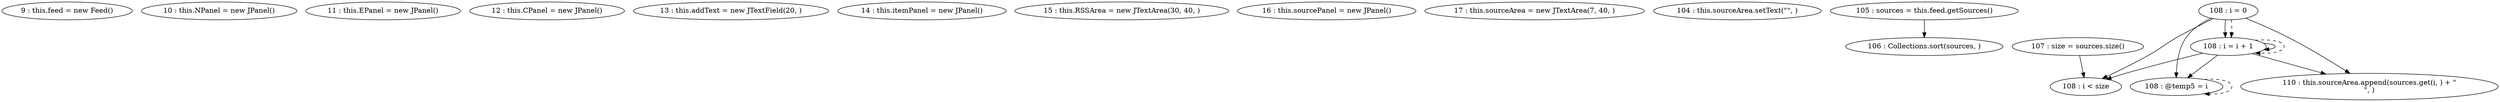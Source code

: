 digraph G {
"9 : this.feed = new Feed()"
"10 : this.NPanel = new JPanel()"
"11 : this.EPanel = new JPanel()"
"12 : this.CPanel = new JPanel()"
"13 : this.addText = new JTextField(20, )"
"14 : this.itemPanel = new JPanel()"
"15 : this.RSSArea = new JTextArea(30, 40, )"
"16 : this.sourcePanel = new JPanel()"
"17 : this.sourceArea = new JTextArea(7, 40, )"
"104 : this.sourceArea.setText(\"\", )"
"105 : sources = this.feed.getSources()"
"105 : sources = this.feed.getSources()" -> "106 : Collections.sort(sources, )"
"106 : Collections.sort(sources, )"
"107 : size = sources.size()"
"107 : size = sources.size()" -> "108 : i < size"
"108 : i = 0"
"108 : i = 0" -> "110 : this.sourceArea.append(sources.get(i, ) + \"\n\", )"
"108 : i = 0" -> "108 : i = i + 1"
"108 : i = 0" -> "108 : i < size"
"108 : i = 0" -> "108 : @temp5 = i"
"108 : i = 0" -> "108 : i = i + 1" [style=dashed]
"108 : i < size"
"110 : this.sourceArea.append(sources.get(i, ) + \"\n\", )"
"108 : @temp5 = i"
"108 : @temp5 = i" -> "108 : @temp5 = i" [style=dashed]
"108 : i = i + 1"
"108 : i = i + 1" -> "110 : this.sourceArea.append(sources.get(i, ) + \"\n\", )"
"108 : i = i + 1" -> "108 : i = i + 1"
"108 : i = i + 1" -> "108 : i < size"
"108 : i = i + 1" -> "108 : @temp5 = i"
"108 : i = i + 1" -> "108 : i = i + 1" [style=dashed]
}